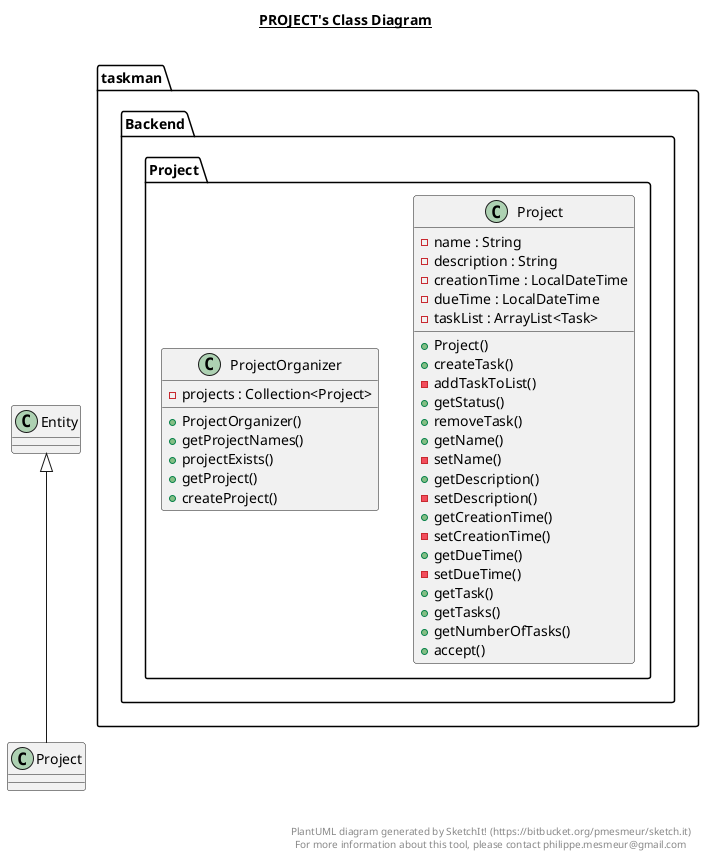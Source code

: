 @startuml

title __PROJECT's Class Diagram__\n

  package taskman {
    package taskman.Backend {
      package taskman.Backend.Project {
        class Project {
            - name : String
            - description : String
            - creationTime : LocalDateTime
            - dueTime : LocalDateTime
            - taskList : ArrayList<Task>
            + Project()
            + createTask()
            - addTaskToList()
            + getStatus()
            + removeTask()
            + getName()
            - setName()
            + getDescription()
            - setDescription()
            + getCreationTime()
            - setCreationTime()
            + getDueTime()
            - setDueTime()
            + getTask()
            + getTasks()
            + getNumberOfTasks()
            + accept()
        }
      }
    }
  }
  

  package taskman {
    package taskman.Backend {
      package taskman.Backend.Project {
        class ProjectOrganizer {
            - projects : Collection<Project>
            + ProjectOrganizer()
            + getProjectNames()
            + projectExists()
            + getProject()
            + createProject()
        }
      }
    }
  }
  

  Project -up-|> Entity


right footer


PlantUML diagram generated by SketchIt! (https://bitbucket.org/pmesmeur/sketch.it)
For more information about this tool, please contact philippe.mesmeur@gmail.com
endfooter

@enduml
